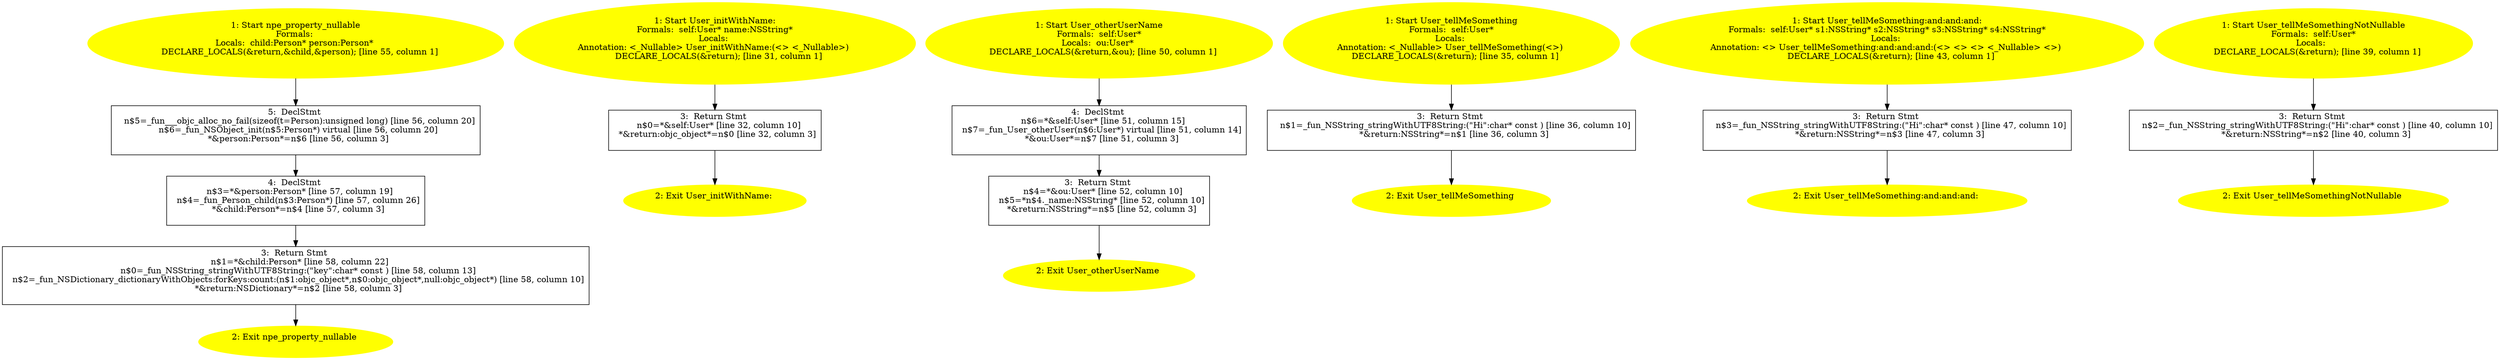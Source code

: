 /* @generated */
digraph cfg {
"npe_property_nullable.ba4461b16b55481ab8de5124734d2bf3_1" [label="1: Start npe_property_nullable\nFormals: \nLocals:  child:Person* person:Person* \n   DECLARE_LOCALS(&return,&child,&person); [line 55, column 1]\n " color=yellow style=filled]
	

	 "npe_property_nullable.ba4461b16b55481ab8de5124734d2bf3_1" -> "npe_property_nullable.ba4461b16b55481ab8de5124734d2bf3_5" ;
"npe_property_nullable.ba4461b16b55481ab8de5124734d2bf3_2" [label="2: Exit npe_property_nullable \n  " color=yellow style=filled]
	

"npe_property_nullable.ba4461b16b55481ab8de5124734d2bf3_3" [label="3:  Return Stmt \n   n$1=*&child:Person* [line 58, column 22]\n  n$0=_fun_NSString_stringWithUTF8String:(\"key\":char* const ) [line 58, column 13]\n  n$2=_fun_NSDictionary_dictionaryWithObjects:forKeys:count:(n$1:objc_object*,n$0:objc_object*,null:objc_object*) [line 58, column 10]\n  *&return:NSDictionary*=n$2 [line 58, column 3]\n " shape="box"]
	

	 "npe_property_nullable.ba4461b16b55481ab8de5124734d2bf3_3" -> "npe_property_nullable.ba4461b16b55481ab8de5124734d2bf3_2" ;
"npe_property_nullable.ba4461b16b55481ab8de5124734d2bf3_4" [label="4:  DeclStmt \n   n$3=*&person:Person* [line 57, column 19]\n  n$4=_fun_Person_child(n$3:Person*) [line 57, column 26]\n  *&child:Person*=n$4 [line 57, column 3]\n " shape="box"]
	

	 "npe_property_nullable.ba4461b16b55481ab8de5124734d2bf3_4" -> "npe_property_nullable.ba4461b16b55481ab8de5124734d2bf3_3" ;
"npe_property_nullable.ba4461b16b55481ab8de5124734d2bf3_5" [label="5:  DeclStmt \n   n$5=_fun___objc_alloc_no_fail(sizeof(t=Person):unsigned long) [line 56, column 20]\n  n$6=_fun_NSObject_init(n$5:Person*) virtual [line 56, column 20]\n  *&person:Person*=n$6 [line 56, column 3]\n " shape="box"]
	

	 "npe_property_nullable.ba4461b16b55481ab8de5124734d2bf3_5" -> "npe_property_nullable.ba4461b16b55481ab8de5124734d2bf3_4" ;
"initWithName:#User#instance.e074182198c39906ef7606c27f655686_1" [label="1: Start User_initWithName:\nFormals:  self:User* name:NSString*\nLocals: \nAnnotation: <_Nullable> User_initWithName:(<> <_Nullable>) \n   DECLARE_LOCALS(&return); [line 31, column 1]\n " color=yellow style=filled]
	

	 "initWithName:#User#instance.e074182198c39906ef7606c27f655686_1" -> "initWithName:#User#instance.e074182198c39906ef7606c27f655686_3" ;
"initWithName:#User#instance.e074182198c39906ef7606c27f655686_2" [label="2: Exit User_initWithName: \n  " color=yellow style=filled]
	

"initWithName:#User#instance.e074182198c39906ef7606c27f655686_3" [label="3:  Return Stmt \n   n$0=*&self:User* [line 32, column 10]\n  *&return:objc_object*=n$0 [line 32, column 3]\n " shape="box"]
	

	 "initWithName:#User#instance.e074182198c39906ef7606c27f655686_3" -> "initWithName:#User#instance.e074182198c39906ef7606c27f655686_2" ;
"otherUserName#User#instance.7b86b8d2191be71dec320c3203056cd7_1" [label="1: Start User_otherUserName\nFormals:  self:User*\nLocals:  ou:User* \n   DECLARE_LOCALS(&return,&ou); [line 50, column 1]\n " color=yellow style=filled]
	

	 "otherUserName#User#instance.7b86b8d2191be71dec320c3203056cd7_1" -> "otherUserName#User#instance.7b86b8d2191be71dec320c3203056cd7_4" ;
"otherUserName#User#instance.7b86b8d2191be71dec320c3203056cd7_2" [label="2: Exit User_otherUserName \n  " color=yellow style=filled]
	

"otherUserName#User#instance.7b86b8d2191be71dec320c3203056cd7_3" [label="3:  Return Stmt \n   n$4=*&ou:User* [line 52, column 10]\n  n$5=*n$4._name:NSString* [line 52, column 10]\n  *&return:NSString*=n$5 [line 52, column 3]\n " shape="box"]
	

	 "otherUserName#User#instance.7b86b8d2191be71dec320c3203056cd7_3" -> "otherUserName#User#instance.7b86b8d2191be71dec320c3203056cd7_2" ;
"otherUserName#User#instance.7b86b8d2191be71dec320c3203056cd7_4" [label="4:  DeclStmt \n   n$6=*&self:User* [line 51, column 15]\n  n$7=_fun_User_otherUser(n$6:User*) virtual [line 51, column 14]\n  *&ou:User*=n$7 [line 51, column 3]\n " shape="box"]
	

	 "otherUserName#User#instance.7b86b8d2191be71dec320c3203056cd7_4" -> "otherUserName#User#instance.7b86b8d2191be71dec320c3203056cd7_3" ;
"tellMeSomething#User#instance.5ed632cdc46e048613dbc2d7030419cf_1" [label="1: Start User_tellMeSomething\nFormals:  self:User*\nLocals: \nAnnotation: <_Nullable> User_tellMeSomething(<>) \n   DECLARE_LOCALS(&return); [line 35, column 1]\n " color=yellow style=filled]
	

	 "tellMeSomething#User#instance.5ed632cdc46e048613dbc2d7030419cf_1" -> "tellMeSomething#User#instance.5ed632cdc46e048613dbc2d7030419cf_3" ;
"tellMeSomething#User#instance.5ed632cdc46e048613dbc2d7030419cf_2" [label="2: Exit User_tellMeSomething \n  " color=yellow style=filled]
	

"tellMeSomething#User#instance.5ed632cdc46e048613dbc2d7030419cf_3" [label="3:  Return Stmt \n   n$1=_fun_NSString_stringWithUTF8String:(\"Hi\":char* const ) [line 36, column 10]\n  *&return:NSString*=n$1 [line 36, column 3]\n " shape="box"]
	

	 "tellMeSomething#User#instance.5ed632cdc46e048613dbc2d7030419cf_3" -> "tellMeSomething#User#instance.5ed632cdc46e048613dbc2d7030419cf_2" ;
"tellMeSomething:and:and:and:#User#instance.eedc1cc1313630d342198a5528c9eaec_1" [label="1: Start User_tellMeSomething:and:and:and:\nFormals:  self:User* s1:NSString* s2:NSString* s3:NSString* s4:NSString*\nLocals: \nAnnotation: <> User_tellMeSomething:and:and:and:(<> <> <> <_Nullable> <>) \n   DECLARE_LOCALS(&return); [line 43, column 1]\n " color=yellow style=filled]
	

	 "tellMeSomething:and:and:and:#User#instance.eedc1cc1313630d342198a5528c9eaec_1" -> "tellMeSomething:and:and:and:#User#instance.eedc1cc1313630d342198a5528c9eaec_3" ;
"tellMeSomething:and:and:and:#User#instance.eedc1cc1313630d342198a5528c9eaec_2" [label="2: Exit User_tellMeSomething:and:and:and: \n  " color=yellow style=filled]
	

"tellMeSomething:and:and:and:#User#instance.eedc1cc1313630d342198a5528c9eaec_3" [label="3:  Return Stmt \n   n$3=_fun_NSString_stringWithUTF8String:(\"Hi\":char* const ) [line 47, column 10]\n  *&return:NSString*=n$3 [line 47, column 3]\n " shape="box"]
	

	 "tellMeSomething:and:and:and:#User#instance.eedc1cc1313630d342198a5528c9eaec_3" -> "tellMeSomething:and:and:and:#User#instance.eedc1cc1313630d342198a5528c9eaec_2" ;
"tellMeSomethingNotNullable#User#instance.245a0cd3ebd907a23c846151021de342_1" [label="1: Start User_tellMeSomethingNotNullable\nFormals:  self:User*\nLocals:  \n   DECLARE_LOCALS(&return); [line 39, column 1]\n " color=yellow style=filled]
	

	 "tellMeSomethingNotNullable#User#instance.245a0cd3ebd907a23c846151021de342_1" -> "tellMeSomethingNotNullable#User#instance.245a0cd3ebd907a23c846151021de342_3" ;
"tellMeSomethingNotNullable#User#instance.245a0cd3ebd907a23c846151021de342_2" [label="2: Exit User_tellMeSomethingNotNullable \n  " color=yellow style=filled]
	

"tellMeSomethingNotNullable#User#instance.245a0cd3ebd907a23c846151021de342_3" [label="3:  Return Stmt \n   n$2=_fun_NSString_stringWithUTF8String:(\"Hi\":char* const ) [line 40, column 10]\n  *&return:NSString*=n$2 [line 40, column 3]\n " shape="box"]
	

	 "tellMeSomethingNotNullable#User#instance.245a0cd3ebd907a23c846151021de342_3" -> "tellMeSomethingNotNullable#User#instance.245a0cd3ebd907a23c846151021de342_2" ;
}
